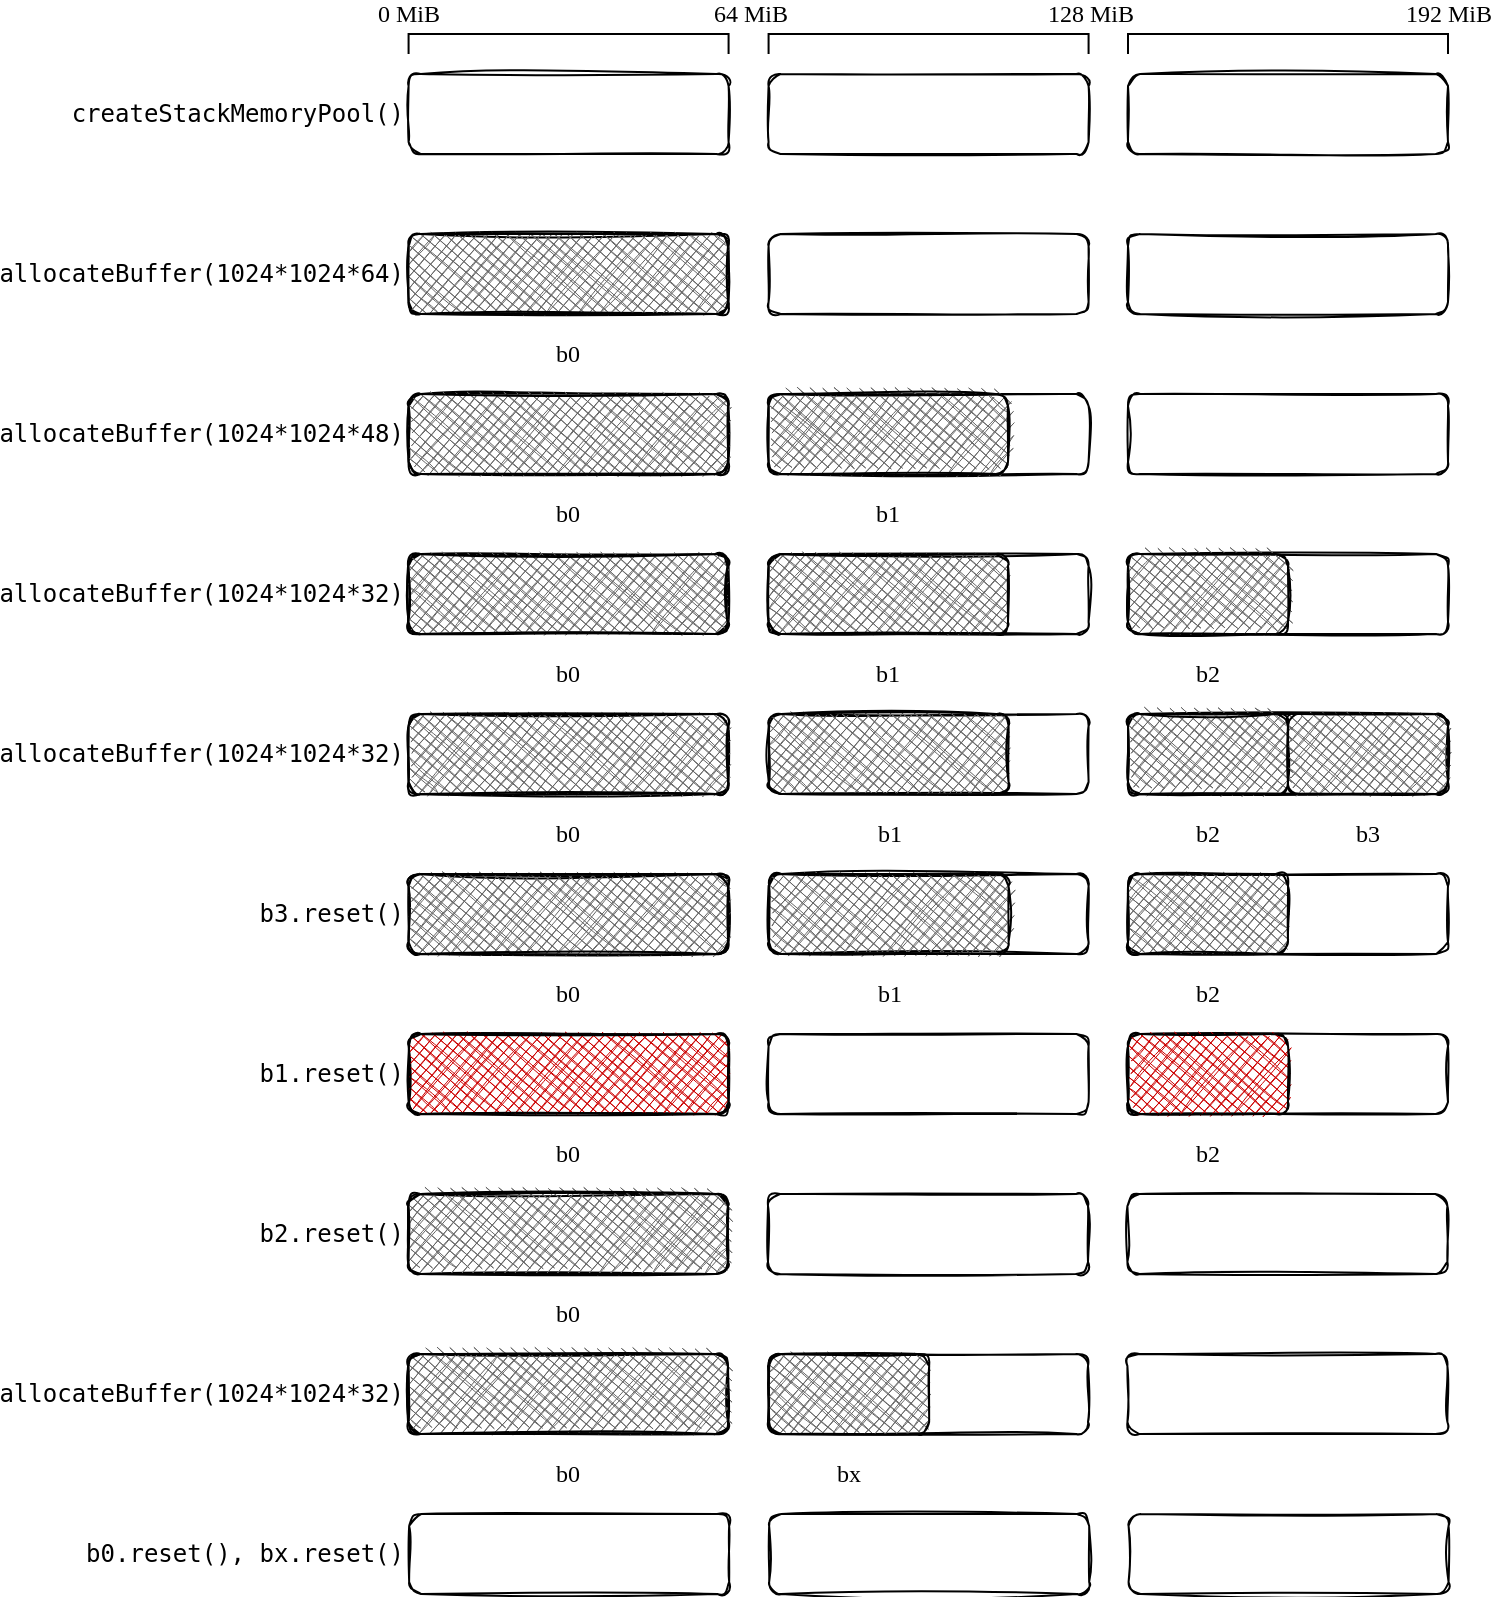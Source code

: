 <mxfile>
    <diagram id="UibdG1P6iw8BnFFcsrGG" name="Page-1">
        <mxGraphModel dx="1656" dy="959" grid="1" gridSize="10" guides="1" tooltips="1" connect="1" arrows="1" fold="1" page="1" pageScale="1" pageWidth="850" pageHeight="1100" math="0" shadow="0">
            <root>
                <mxCell id="0"/>
                <mxCell id="1" parent="0"/>
                <mxCell id="2" value="" style="rounded=1;whiteSpace=wrap;html=1;fontFamily=Lucida Console;align=right;shadow=0;sketch=1;fillStyle=cross-hatch;fillColor=none;" parent="1" vertex="1">
                    <mxGeometry x="0.29" y="40" width="160" height="40" as="geometry"/>
                </mxCell>
                <mxCell id="30" value="" style="endArrow=none;html=1;rounded=0;" parent="1" edge="1">
                    <mxGeometry width="50" height="50" relative="1" as="geometry">
                        <mxPoint x="0.29" y="30" as="sourcePoint"/>
                        <mxPoint x="160.29" y="30" as="targetPoint"/>
                        <Array as="points">
                            <mxPoint x="0.29" y="20"/>
                            <mxPoint x="160.29" y="20"/>
                        </Array>
                    </mxGeometry>
                </mxCell>
                <mxCell id="31" value="64 MiB" style="edgeLabel;html=1;align=center;verticalAlign=middle;resizable=0;points=[];fontFamily=Lucida Console;fontSize=12;" parent="30" vertex="1" connectable="0">
                    <mxGeometry x="0.778" y="1" relative="1" as="geometry">
                        <mxPoint x="20" y="-9" as="offset"/>
                    </mxGeometry>
                </mxCell>
                <mxCell id="32" value="0 MiB" style="edgeLabel;html=1;align=center;verticalAlign=middle;resizable=0;points=[];fontFamily=Lucida Console;fontSize=12;" parent="30" vertex="1" connectable="0">
                    <mxGeometry x="-0.714" y="2" relative="1" as="geometry">
                        <mxPoint x="-16" y="-8" as="offset"/>
                    </mxGeometry>
                </mxCell>
                <mxCell id="33" value="" style="endArrow=none;html=1;rounded=0;" parent="1" edge="1">
                    <mxGeometry width="50" height="50" relative="1" as="geometry">
                        <mxPoint x="180.29" y="30" as="sourcePoint"/>
                        <mxPoint x="340.29" y="30" as="targetPoint"/>
                        <Array as="points">
                            <mxPoint x="180.29" y="20"/>
                            <mxPoint x="340.29" y="20"/>
                        </Array>
                    </mxGeometry>
                </mxCell>
                <mxCell id="34" value="128 MiB" style="edgeLabel;html=1;align=center;verticalAlign=middle;resizable=0;points=[];fontFamily=Lucida Console;fontSize=12;" parent="33" vertex="1" connectable="0">
                    <mxGeometry x="0.778" y="1" relative="1" as="geometry">
                        <mxPoint x="10" y="-9" as="offset"/>
                    </mxGeometry>
                </mxCell>
                <mxCell id="36" value="" style="rounded=1;whiteSpace=wrap;html=1;fontFamily=Lucida Console;align=right;shadow=0;sketch=1;fillStyle=cross-hatch;fillColor=none;" parent="1" vertex="1">
                    <mxGeometry x="0.29" y="120" width="160" height="40" as="geometry"/>
                </mxCell>
                <mxCell id="37" value="" style="rounded=1;whiteSpace=wrap;html=1;fontFamily=Lucida Console;align=right;shadow=0;sketch=1;fillStyle=cross-hatch;fillColor=#666666;" parent="1" vertex="1">
                    <mxGeometry x="0.29" y="120" width="159.71" height="40" as="geometry"/>
                </mxCell>
                <mxCell id="43" value="b0" style="rounded=0;whiteSpace=wrap;html=1;fontFamily=Lucida Console;align=center;strokeColor=none;fillColor=none;fontSize=12;" parent="1" vertex="1">
                    <mxGeometry x="50.15" y="160" width="60" height="40" as="geometry"/>
                </mxCell>
                <mxCell id="48" value="" style="rounded=1;whiteSpace=wrap;html=1;fontFamily=Lucida Console;align=right;shadow=0;sketch=1;fillStyle=cross-hatch;fillColor=none;" parent="1" vertex="1">
                    <mxGeometry x="0.29" y="200" width="160" height="40" as="geometry"/>
                </mxCell>
                <mxCell id="49" value="" style="rounded=1;whiteSpace=wrap;html=1;fontFamily=Lucida Console;align=right;shadow=0;sketch=1;fillStyle=cross-hatch;fillColor=#666666;" parent="1" vertex="1">
                    <mxGeometry x="0.29" y="200" width="159.71" height="40" as="geometry"/>
                </mxCell>
                <mxCell id="55" value="b0" style="rounded=0;whiteSpace=wrap;html=1;fontFamily=Lucida Console;align=center;strokeColor=none;fillColor=none;fontSize=12;" parent="1" vertex="1">
                    <mxGeometry x="50.29" y="240" width="60" height="40" as="geometry"/>
                </mxCell>
                <mxCell id="56" value="b1" style="rounded=0;whiteSpace=wrap;html=1;fontFamily=Lucida Console;align=center;strokeColor=none;fillColor=none;fontSize=12;" parent="1" vertex="1">
                    <mxGeometry x="180.29" y="240" width="119.71" height="40" as="geometry"/>
                </mxCell>
                <mxCell id="60" value="" style="rounded=1;whiteSpace=wrap;html=1;fontFamily=Lucida Console;align=right;shadow=0;sketch=1;fillStyle=cross-hatch;fillColor=none;" parent="1" vertex="1">
                    <mxGeometry x="0.29" y="280" width="160" height="40" as="geometry"/>
                </mxCell>
                <mxCell id="63" value="" style="rounded=1;whiteSpace=wrap;html=1;fontFamily=Lucida Console;align=right;shadow=0;sketch=1;fillStyle=cross-hatch;fillColor=none;" parent="1" vertex="1">
                    <mxGeometry x="180.29" y="280" width="160" height="40" as="geometry"/>
                </mxCell>
                <mxCell id="64" value="" style="rounded=1;whiteSpace=wrap;html=1;fontFamily=Lucida Console;align=right;shadow=0;sketch=1;fillStyle=cross-hatch;fillColor=#666666;" parent="1" vertex="1">
                    <mxGeometry x="180.29" y="280" width="119.71" height="40" as="geometry"/>
                </mxCell>
                <mxCell id="72" value="" style="rounded=1;whiteSpace=wrap;html=1;fontFamily=Lucida Console;align=right;shadow=0;sketch=1;fillStyle=cross-hatch;fillColor=none;" parent="1" vertex="1">
                    <mxGeometry x="0.29" y="360" width="160" height="40" as="geometry"/>
                </mxCell>
                <mxCell id="75" value="" style="rounded=1;whiteSpace=wrap;html=1;fontFamily=Lucida Console;align=right;shadow=0;sketch=1;fillStyle=cross-hatch;fillColor=none;" parent="1" vertex="1">
                    <mxGeometry x="180.29" y="360" width="160" height="40" as="geometry"/>
                </mxCell>
                <mxCell id="84" value="" style="rounded=1;whiteSpace=wrap;html=1;fontFamily=Lucida Console;align=right;shadow=0;sketch=1;fillStyle=cross-hatch;fillColor=none;" parent="1" vertex="1">
                    <mxGeometry x="0.29" y="440" width="160" height="40" as="geometry"/>
                </mxCell>
                <mxCell id="85" value="" style="rounded=1;whiteSpace=wrap;html=1;fontFamily=Lucida Console;align=right;shadow=0;sketch=1;fillStyle=cross-hatch;fillColor=#666666;" parent="1" vertex="1">
                    <mxGeometry x="0.29" y="440" width="159.71" height="40" as="geometry"/>
                </mxCell>
                <mxCell id="87" value="" style="rounded=1;whiteSpace=wrap;html=1;fontFamily=Lucida Console;align=right;shadow=0;sketch=1;fillStyle=cross-hatch;fillColor=none;" parent="1" vertex="1">
                    <mxGeometry x="180.29" y="440" width="160" height="40" as="geometry"/>
                </mxCell>
                <mxCell id="96" value="" style="rounded=1;whiteSpace=wrap;html=1;fontFamily=Lucida Console;align=right;shadow=0;sketch=1;fillStyle=cross-hatch;fillColor=none;" parent="1" vertex="1">
                    <mxGeometry x="0.29" y="520" width="160" height="40" as="geometry"/>
                </mxCell>
                <mxCell id="97" value="&lt;pre&gt;&lt;span class=&quot;n&quot;&gt;createStackMemoryPool()&lt;/span&gt;&lt;span class=&quot;p&quot;&gt;&lt;/span&gt;&lt;/pre&gt;" style="rounded=0;whiteSpace=wrap;html=1;fontFamily=Lucida Console;align=right;strokeColor=none;fillColor=none;fontSize=12;" parent="1" vertex="1">
                    <mxGeometry x="-200" y="40" width="200" height="40" as="geometry"/>
                </mxCell>
                <mxCell id="98" value="&lt;pre&gt;&lt;span class=&quot;n&quot;&gt;allocateBuffer(1024*1024*64)&lt;/span&gt;&lt;span class=&quot;p&quot;&gt;&lt;/span&gt;&lt;/pre&gt;" style="rounded=0;whiteSpace=wrap;html=1;fontFamily=Lucida Console;align=right;strokeColor=none;fillColor=none;fontSize=12;" parent="1" vertex="1">
                    <mxGeometry x="-200" y="120" width="200" height="40" as="geometry"/>
                </mxCell>
                <mxCell id="99" value="&lt;pre&gt;&lt;span class=&quot;n&quot;&gt;allocateBuffer(1024*1024*48)&lt;/span&gt;&lt;span class=&quot;p&quot;&gt;&lt;/span&gt;&lt;/pre&gt;" style="rounded=0;whiteSpace=wrap;html=1;fontFamily=Lucida Console;align=right;strokeColor=none;fillColor=none;fontSize=12;" parent="1" vertex="1">
                    <mxGeometry x="-200" y="200" width="200" height="40" as="geometry"/>
                </mxCell>
                <mxCell id="100" value="&lt;pre&gt;&lt;span class=&quot;n&quot;&gt;allocateBuffer(1024*1024*32)&lt;/span&gt;&lt;span class=&quot;p&quot;&gt;&lt;/span&gt;&lt;/pre&gt;" style="rounded=0;whiteSpace=wrap;html=1;fontFamily=Lucida Console;align=right;strokeColor=none;fillColor=none;fontSize=12;" parent="1" vertex="1">
                    <mxGeometry x="-200" y="280" width="200" height="40" as="geometry"/>
                </mxCell>
                <mxCell id="101" value="&lt;pre&gt;&lt;span class=&quot;n&quot;&gt;allocateBuffer(1024*1024*32)&lt;/span&gt;&lt;span class=&quot;p&quot;&gt;&lt;/span&gt;&lt;/pre&gt;" style="rounded=0;whiteSpace=wrap;html=1;fontFamily=Lucida Console;align=right;strokeColor=none;fillColor=none;fontSize=12;" parent="1" vertex="1">
                    <mxGeometry x="-200" y="360" width="200" height="40" as="geometry"/>
                </mxCell>
                <mxCell id="102" value="&lt;pre&gt;&lt;span class=&quot;n&quot;&gt;b3.reset()&lt;/span&gt;&lt;span class=&quot;p&quot;&gt;&lt;/span&gt;&lt;/pre&gt;" style="rounded=0;whiteSpace=wrap;html=1;fontFamily=Lucida Console;align=right;strokeColor=none;fillColor=none;fontSize=12;" parent="1" vertex="1">
                    <mxGeometry x="-200" y="440" width="200" height="40" as="geometry"/>
                </mxCell>
                <mxCell id="103" value="&lt;pre&gt;&lt;span class=&quot;n&quot;&gt;b1.reset()&lt;/span&gt;&lt;span class=&quot;p&quot;&gt;&lt;/span&gt;&lt;/pre&gt;" style="rounded=0;whiteSpace=wrap;html=1;fontFamily=Lucida Console;align=right;strokeColor=none;fillColor=none;fontSize=12;" parent="1" vertex="1">
                    <mxGeometry x="-199.71" y="520" width="200" height="40" as="geometry"/>
                </mxCell>
                <mxCell id="104" value="" style="endArrow=none;html=1;rounded=0;" edge="1" parent="1">
                    <mxGeometry width="50" height="50" relative="1" as="geometry">
                        <mxPoint x="360" y="30" as="sourcePoint"/>
                        <mxPoint x="520" y="30" as="targetPoint"/>
                        <Array as="points">
                            <mxPoint x="360" y="20"/>
                            <mxPoint x="520" y="20"/>
                        </Array>
                    </mxGeometry>
                </mxCell>
                <mxCell id="105" value="192 MiB" style="edgeLabel;html=1;align=center;verticalAlign=middle;resizable=0;points=[];fontFamily=Lucida Console;fontSize=12;" vertex="1" connectable="0" parent="104">
                    <mxGeometry x="0.778" y="1" relative="1" as="geometry">
                        <mxPoint x="10" y="-9" as="offset"/>
                    </mxGeometry>
                </mxCell>
                <mxCell id="106" value="" style="rounded=1;whiteSpace=wrap;html=1;fontFamily=Lucida Console;align=right;shadow=0;sketch=1;fillStyle=cross-hatch;fillColor=none;" vertex="1" parent="1">
                    <mxGeometry x="180.29" y="40" width="160" height="40" as="geometry"/>
                </mxCell>
                <mxCell id="107" value="" style="rounded=1;whiteSpace=wrap;html=1;fontFamily=Lucida Console;align=right;shadow=0;sketch=1;fillStyle=cross-hatch;fillColor=none;" vertex="1" parent="1">
                    <mxGeometry x="360" y="40" width="160" height="40" as="geometry"/>
                </mxCell>
                <mxCell id="108" value="" style="rounded=1;whiteSpace=wrap;html=1;fontFamily=Lucida Console;align=right;shadow=0;sketch=1;fillStyle=cross-hatch;fillColor=none;" vertex="1" parent="1">
                    <mxGeometry x="180.29" y="120" width="160" height="40" as="geometry"/>
                </mxCell>
                <mxCell id="109" value="" style="rounded=1;whiteSpace=wrap;html=1;fontFamily=Lucida Console;align=right;shadow=0;sketch=1;fillStyle=cross-hatch;fillColor=none;" vertex="1" parent="1">
                    <mxGeometry x="360" y="120" width="160" height="40" as="geometry"/>
                </mxCell>
                <mxCell id="110" value="" style="rounded=1;whiteSpace=wrap;html=1;fontFamily=Lucida Console;align=right;shadow=0;sketch=1;fillStyle=cross-hatch;fillColor=none;" vertex="1" parent="1">
                    <mxGeometry x="180.29" y="200" width="160" height="40" as="geometry"/>
                </mxCell>
                <mxCell id="111" value="" style="rounded=1;whiteSpace=wrap;html=1;fontFamily=Lucida Console;align=right;shadow=0;sketch=1;fillStyle=cross-hatch;fillColor=#666666;" vertex="1" parent="1">
                    <mxGeometry x="180.29" y="200" width="119.71" height="40" as="geometry"/>
                </mxCell>
                <mxCell id="112" value="" style="rounded=1;whiteSpace=wrap;html=1;fontFamily=Lucida Console;align=right;shadow=0;sketch=1;fillStyle=cross-hatch;fillColor=none;" vertex="1" parent="1">
                    <mxGeometry x="360" y="200" width="160" height="40" as="geometry"/>
                </mxCell>
                <mxCell id="113" value="" style="rounded=1;whiteSpace=wrap;html=1;fontFamily=Lucida Console;align=right;shadow=0;sketch=1;fillStyle=cross-hatch;fillColor=none;" vertex="1" parent="1">
                    <mxGeometry x="360" y="280" width="160" height="40" as="geometry"/>
                </mxCell>
                <mxCell id="114" value="" style="rounded=1;whiteSpace=wrap;html=1;fontFamily=Lucida Console;align=right;shadow=0;sketch=1;fillStyle=cross-hatch;fillColor=none;" vertex="1" parent="1">
                    <mxGeometry x="360" y="360" width="160" height="40" as="geometry"/>
                </mxCell>
                <mxCell id="115" value="" style="rounded=1;whiteSpace=wrap;html=1;fontFamily=Lucida Console;align=right;shadow=0;sketch=1;fillStyle=cross-hatch;fillColor=none;" vertex="1" parent="1">
                    <mxGeometry x="360" y="440" width="160" height="40" as="geometry"/>
                </mxCell>
                <mxCell id="116" value="" style="rounded=1;whiteSpace=wrap;html=1;fontFamily=Lucida Console;align=right;shadow=0;sketch=1;fillStyle=cross-hatch;fillColor=none;" vertex="1" parent="1">
                    <mxGeometry x="180.29" y="520" width="160" height="40" as="geometry"/>
                </mxCell>
                <mxCell id="117" value="" style="rounded=1;whiteSpace=wrap;html=1;fontFamily=Lucida Console;align=right;shadow=0;sketch=1;fillStyle=cross-hatch;fillColor=none;" vertex="1" parent="1">
                    <mxGeometry x="360" y="520" width="160" height="40" as="geometry"/>
                </mxCell>
                <mxCell id="118" value="" style="rounded=1;whiteSpace=wrap;html=1;fontFamily=Lucida Console;align=right;shadow=0;sketch=1;fillStyle=cross-hatch;fillColor=#666666;" vertex="1" parent="1">
                    <mxGeometry y="280" width="159.71" height="40" as="geometry"/>
                </mxCell>
                <mxCell id="119" value="" style="rounded=1;whiteSpace=wrap;html=1;fontFamily=Lucida Console;align=right;shadow=0;sketch=1;fillStyle=cross-hatch;fillColor=#666666;" vertex="1" parent="1">
                    <mxGeometry x="360" y="280" width="80" height="40" as="geometry"/>
                </mxCell>
                <mxCell id="120" value="" style="rounded=1;whiteSpace=wrap;html=1;fontFamily=Lucida Console;align=right;shadow=0;sketch=1;fillStyle=cross-hatch;fillColor=#666666;" vertex="1" parent="1">
                    <mxGeometry x="360" y="360" width="80" height="40" as="geometry"/>
                </mxCell>
                <mxCell id="121" value="" style="rounded=1;whiteSpace=wrap;html=1;fontFamily=Lucida Console;align=right;shadow=0;sketch=1;fillStyle=cross-hatch;fillColor=#666666;" vertex="1" parent="1">
                    <mxGeometry x="440" y="360" width="80" height="40" as="geometry"/>
                </mxCell>
                <mxCell id="122" value="" style="rounded=1;whiteSpace=wrap;html=1;fontFamily=Lucida Console;align=right;shadow=0;sketch=1;fillStyle=cross-hatch;fillColor=#666666;" vertex="1" parent="1">
                    <mxGeometry x="0.29" y="360" width="159.71" height="40" as="geometry"/>
                </mxCell>
                <mxCell id="123" value="" style="rounded=1;whiteSpace=wrap;html=1;fontFamily=Lucida Console;align=right;shadow=0;sketch=1;fillStyle=cross-hatch;fillColor=#666666;" vertex="1" parent="1">
                    <mxGeometry x="180.58" y="360" width="119.71" height="40" as="geometry"/>
                </mxCell>
                <mxCell id="124" value="b1" style="rounded=0;whiteSpace=wrap;html=1;fontFamily=Lucida Console;align=center;strokeColor=none;fillColor=none;fontSize=12;" vertex="1" parent="1">
                    <mxGeometry x="180.29" y="320" width="119.71" height="40" as="geometry"/>
                </mxCell>
                <mxCell id="125" value="b1" style="rounded=0;whiteSpace=wrap;html=1;fontFamily=Lucida Console;align=center;strokeColor=none;fillColor=none;fontSize=12;" vertex="1" parent="1">
                    <mxGeometry x="180.58" y="400" width="119.71" height="40" as="geometry"/>
                </mxCell>
                <mxCell id="126" value="b0" style="rounded=0;whiteSpace=wrap;html=1;fontFamily=Lucida Console;align=center;strokeColor=none;fillColor=none;fontSize=12;" vertex="1" parent="1">
                    <mxGeometry x="49.86" y="320" width="60" height="40" as="geometry"/>
                </mxCell>
                <mxCell id="127" value="b0" style="rounded=0;whiteSpace=wrap;html=1;fontFamily=Lucida Console;align=center;strokeColor=none;fillColor=none;fontSize=12;" vertex="1" parent="1">
                    <mxGeometry x="49.86" y="400" width="60" height="40" as="geometry"/>
                </mxCell>
                <mxCell id="128" value="b0" style="rounded=0;whiteSpace=wrap;html=1;fontFamily=Lucida Console;align=center;strokeColor=none;fillColor=none;fontSize=12;" vertex="1" parent="1">
                    <mxGeometry x="49.86" y="480" width="60" height="40" as="geometry"/>
                </mxCell>
                <mxCell id="129" value="b1" style="rounded=0;whiteSpace=wrap;html=1;fontFamily=Lucida Console;align=center;strokeColor=none;fillColor=none;fontSize=12;" vertex="1" parent="1">
                    <mxGeometry x="180.58" y="480" width="119.71" height="40" as="geometry"/>
                </mxCell>
                <mxCell id="130" value="" style="rounded=1;whiteSpace=wrap;html=1;fontFamily=Lucida Console;align=right;shadow=0;sketch=1;fillStyle=cross-hatch;fillColor=#666666;" vertex="1" parent="1">
                    <mxGeometry x="180.58" y="440" width="119.71" height="40" as="geometry"/>
                </mxCell>
                <mxCell id="133" value="" style="rounded=1;whiteSpace=wrap;html=1;fontFamily=Lucida Console;align=right;shadow=0;sketch=1;fillStyle=cross-hatch;fillColor=#CC0000;" vertex="1" parent="1">
                    <mxGeometry x="0.58" y="520" width="159.71" height="40" as="geometry"/>
                </mxCell>
                <mxCell id="134" value="b2" style="rounded=0;whiteSpace=wrap;html=1;fontFamily=Lucida Console;align=center;strokeColor=none;fillColor=none;fontSize=12;" vertex="1" parent="1">
                    <mxGeometry x="360" y="320" width="80" height="40" as="geometry"/>
                </mxCell>
                <mxCell id="135" value="b2" style="rounded=0;whiteSpace=wrap;html=1;fontFamily=Lucida Console;align=center;strokeColor=none;fillColor=none;fontSize=12;" vertex="1" parent="1">
                    <mxGeometry x="360" y="400" width="80" height="40" as="geometry"/>
                </mxCell>
                <mxCell id="136" value="b3" style="rounded=0;whiteSpace=wrap;html=1;fontFamily=Lucida Console;align=center;strokeColor=none;fillColor=none;fontSize=12;" vertex="1" parent="1">
                    <mxGeometry x="440" y="400" width="80" height="40" as="geometry"/>
                </mxCell>
                <mxCell id="137" value="" style="rounded=1;whiteSpace=wrap;html=1;fontFamily=Lucida Console;align=right;shadow=0;sketch=1;fillStyle=cross-hatch;fillColor=#666666;" vertex="1" parent="1">
                    <mxGeometry x="360" y="440" width="80" height="40" as="geometry"/>
                </mxCell>
                <mxCell id="138" value="b2" style="rounded=0;whiteSpace=wrap;html=1;fontFamily=Lucida Console;align=center;strokeColor=none;fillColor=none;fontSize=12;" vertex="1" parent="1">
                    <mxGeometry x="360" y="480" width="80" height="40" as="geometry"/>
                </mxCell>
                <mxCell id="139" value="" style="rounded=1;whiteSpace=wrap;html=1;fontFamily=Lucida Console;align=right;shadow=0;sketch=1;fillStyle=cross-hatch;fillColor=#CC0000;" vertex="1" parent="1">
                    <mxGeometry x="360" y="520" width="80" height="40" as="geometry"/>
                </mxCell>
                <mxCell id="140" value="b2" style="rounded=0;whiteSpace=wrap;html=1;fontFamily=Lucida Console;align=center;strokeColor=none;fillColor=none;fontSize=12;" vertex="1" parent="1">
                    <mxGeometry x="360" y="560" width="80" height="40" as="geometry"/>
                </mxCell>
                <mxCell id="141" value="" style="rounded=1;whiteSpace=wrap;html=1;fontFamily=Lucida Console;align=right;shadow=0;sketch=1;fillStyle=cross-hatch;fillColor=none;" vertex="1" parent="1">
                    <mxGeometry y="600" width="160" height="40" as="geometry"/>
                </mxCell>
                <mxCell id="142" value="" style="rounded=1;whiteSpace=wrap;html=1;fontFamily=Lucida Console;align=right;shadow=0;sketch=1;fillStyle=cross-hatch;fillColor=none;" vertex="1" parent="1">
                    <mxGeometry x="180" y="600" width="160" height="40" as="geometry"/>
                </mxCell>
                <mxCell id="143" value="" style="rounded=1;whiteSpace=wrap;html=1;fontFamily=Lucida Console;align=right;shadow=0;sketch=1;fillStyle=cross-hatch;fillColor=none;" vertex="1" parent="1">
                    <mxGeometry x="359.71" y="600" width="160" height="40" as="geometry"/>
                </mxCell>
                <mxCell id="144" value="" style="rounded=1;whiteSpace=wrap;html=1;fontFamily=Lucida Console;align=right;shadow=0;sketch=1;fillStyle=cross-hatch;fillColor=#666666;" vertex="1" parent="1">
                    <mxGeometry x="0.29" y="600" width="159.71" height="40" as="geometry"/>
                </mxCell>
                <mxCell id="147" value="&lt;pre&gt;&lt;span class=&quot;n&quot;&gt;b2.reset()&lt;/span&gt;&lt;span class=&quot;p&quot;&gt;&lt;/span&gt;&lt;/pre&gt;" style="rounded=0;whiteSpace=wrap;html=1;fontFamily=Lucida Console;align=right;strokeColor=none;fillColor=none;fontSize=12;" vertex="1" parent="1">
                    <mxGeometry x="-200" y="600" width="200" height="40" as="geometry"/>
                </mxCell>
                <mxCell id="148" value="" style="rounded=1;whiteSpace=wrap;html=1;fontFamily=Lucida Console;align=right;shadow=0;sketch=1;fillStyle=cross-hatch;fillColor=none;" vertex="1" parent="1">
                    <mxGeometry x="1.11e-16" y="680" width="160" height="40" as="geometry"/>
                </mxCell>
                <mxCell id="149" value="" style="rounded=1;whiteSpace=wrap;html=1;fontFamily=Lucida Console;align=right;shadow=0;sketch=1;fillStyle=cross-hatch;fillColor=none;" vertex="1" parent="1">
                    <mxGeometry x="180" y="680" width="160" height="40" as="geometry"/>
                </mxCell>
                <mxCell id="150" value="" style="rounded=1;whiteSpace=wrap;html=1;fontFamily=Lucida Console;align=right;shadow=0;sketch=1;fillStyle=cross-hatch;fillColor=none;" vertex="1" parent="1">
                    <mxGeometry x="359.71" y="680" width="160" height="40" as="geometry"/>
                </mxCell>
                <mxCell id="151" value="" style="rounded=1;whiteSpace=wrap;html=1;fontFamily=Lucida Console;align=right;shadow=0;sketch=1;fillStyle=cross-hatch;fillColor=#666666;" vertex="1" parent="1">
                    <mxGeometry x="0.29" y="680" width="159.71" height="40" as="geometry"/>
                </mxCell>
                <mxCell id="152" value="" style="rounded=1;whiteSpace=wrap;html=1;fontFamily=Lucida Console;align=right;shadow=0;sketch=1;fillStyle=cross-hatch;fillColor=#666666;" vertex="1" parent="1">
                    <mxGeometry x="180.58" y="680" width="80" height="40" as="geometry"/>
                </mxCell>
                <mxCell id="153" value="b0" style="rounded=0;whiteSpace=wrap;html=1;fontFamily=Lucida Console;align=center;strokeColor=none;fillColor=none;fontSize=12;" vertex="1" parent="1">
                    <mxGeometry x="49.86" y="560" width="60" height="40" as="geometry"/>
                </mxCell>
                <mxCell id="154" value="b0" style="rounded=0;whiteSpace=wrap;html=1;fontFamily=Lucida Console;align=center;strokeColor=none;fillColor=none;fontSize=12;" vertex="1" parent="1">
                    <mxGeometry x="49.86" y="640" width="60" height="40" as="geometry"/>
                </mxCell>
                <mxCell id="155" value="b0" style="rounded=0;whiteSpace=wrap;html=1;fontFamily=Lucida Console;align=center;strokeColor=none;fillColor=none;fontSize=12;" vertex="1" parent="1">
                    <mxGeometry x="49.86" y="720" width="60" height="40" as="geometry"/>
                </mxCell>
                <mxCell id="156" value="bx" style="rounded=0;whiteSpace=wrap;html=1;fontFamily=Lucida Console;align=center;strokeColor=none;fillColor=none;fontSize=12;" vertex="1" parent="1">
                    <mxGeometry x="180.58" y="720" width="79.42" height="40" as="geometry"/>
                </mxCell>
                <mxCell id="157" value="&lt;pre&gt;&lt;span class=&quot;n&quot;&gt;allocateBuffer(1024*1024*32)&lt;/span&gt;&lt;span class=&quot;p&quot;&gt;&lt;/span&gt;&lt;/pre&gt;" style="rounded=0;whiteSpace=wrap;html=1;fontFamily=Lucida Console;align=right;strokeColor=none;fillColor=none;fontSize=12;" vertex="1" parent="1">
                    <mxGeometry x="-200" y="680" width="200" height="40" as="geometry"/>
                </mxCell>
                <mxCell id="158" value="" style="rounded=1;whiteSpace=wrap;html=1;fontFamily=Lucida Console;align=right;shadow=0;sketch=1;fillStyle=cross-hatch;fillColor=none;" vertex="1" parent="1">
                    <mxGeometry x="0.58" y="760" width="160" height="40" as="geometry"/>
                </mxCell>
                <mxCell id="159" value="" style="rounded=1;whiteSpace=wrap;html=1;fontFamily=Lucida Console;align=right;shadow=0;sketch=1;fillStyle=cross-hatch;fillColor=none;" vertex="1" parent="1">
                    <mxGeometry x="180.58" y="760" width="160" height="40" as="geometry"/>
                </mxCell>
                <mxCell id="160" value="" style="rounded=1;whiteSpace=wrap;html=1;fontFamily=Lucida Console;align=right;shadow=0;sketch=1;fillStyle=cross-hatch;fillColor=none;" vertex="1" parent="1">
                    <mxGeometry x="360.29" y="760" width="160" height="40" as="geometry"/>
                </mxCell>
                <mxCell id="161" value="&lt;pre&gt;&lt;span class=&quot;n&quot;&gt;b0.reset(), bx.reset()&lt;/span&gt;&lt;span class=&quot;p&quot;&gt;&lt;/span&gt;&lt;/pre&gt;" style="rounded=0;whiteSpace=wrap;html=1;fontFamily=Lucida Console;align=right;strokeColor=none;fillColor=none;fontSize=12;" vertex="1" parent="1">
                    <mxGeometry x="-200" y="760" width="200" height="40" as="geometry"/>
                </mxCell>
            </root>
        </mxGraphModel>
    </diagram>
</mxfile>